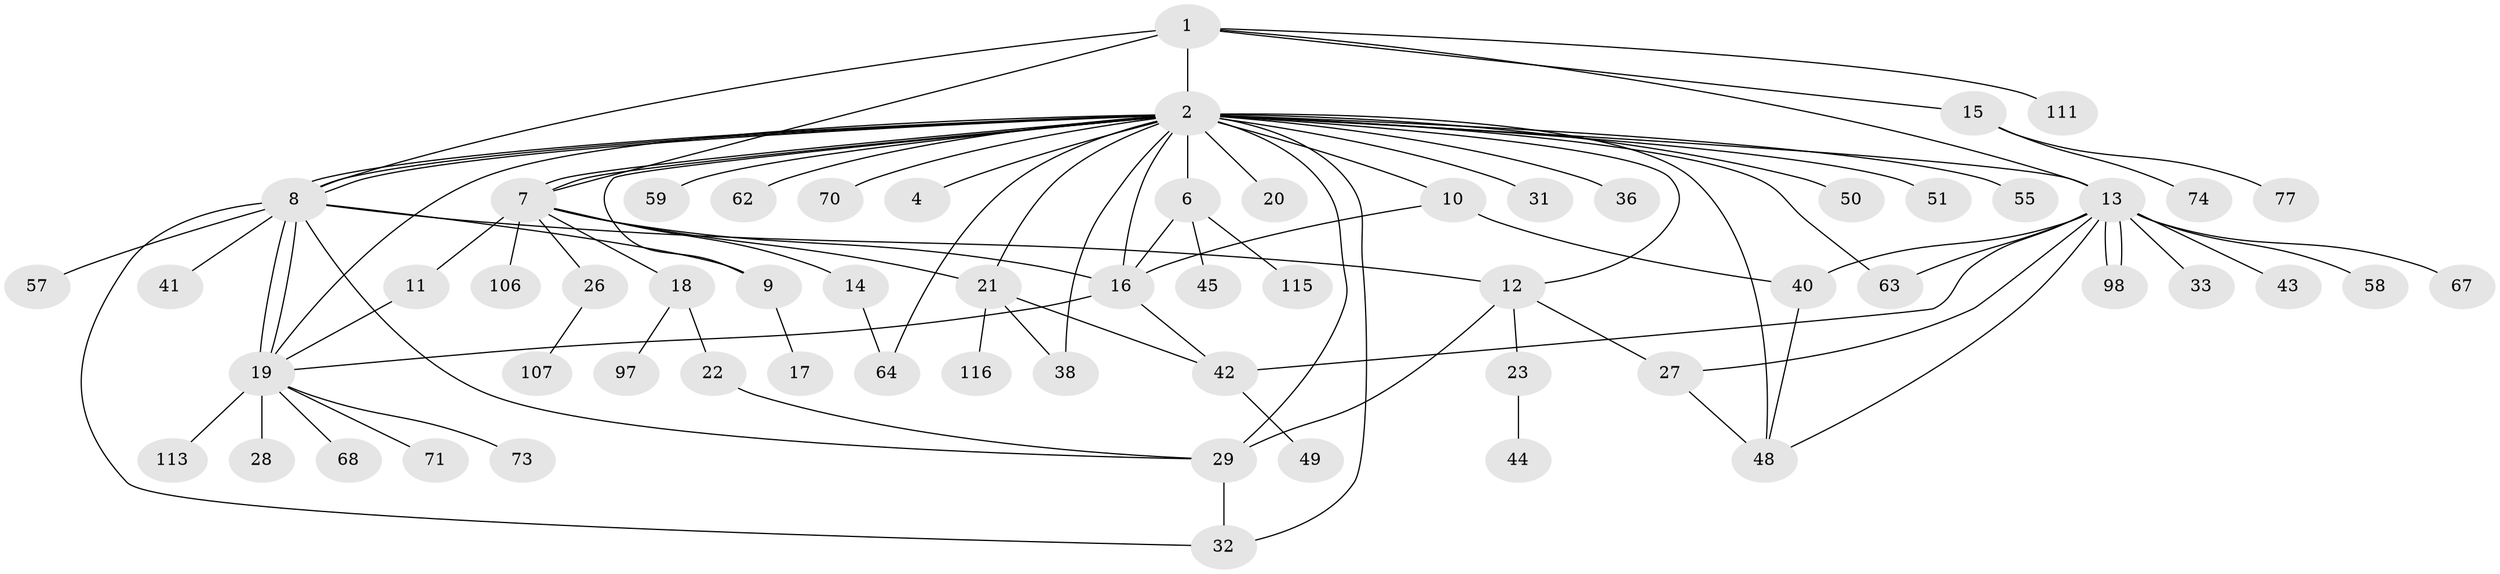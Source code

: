 // original degree distribution, {8: 0.008, 27: 0.008, 5: 0.056, 1: 0.464, 11: 0.008, 10: 0.016, 20: 0.008, 3: 0.136, 2: 0.216, 6: 0.024, 16: 0.008, 4: 0.048}
// Generated by graph-tools (version 1.1) at 2025/14/03/09/25 04:14:41]
// undirected, 62 vertices, 93 edges
graph export_dot {
graph [start="1"]
  node [color=gray90,style=filled];
  1 [super="+37+24+90"];
  2 [super="+35+5+53+108+91+94+100+52+3"];
  4;
  6;
  7;
  8 [super="+34+61+46+112+60+102+93"];
  9 [super="+30+122+81"];
  10;
  11;
  12;
  13;
  14 [super="+124"];
  15;
  16 [super="+54+78"];
  17;
  18;
  19;
  20;
  21 [super="+39"];
  22;
  23 [super="+89"];
  26;
  27;
  28;
  29 [super="+76+101"];
  31;
  32 [super="+117"];
  33;
  36;
  38 [super="+103"];
  40 [super="+95+47"];
  41;
  42 [super="+109+92+110"];
  43;
  44;
  45;
  48 [super="+69"];
  49;
  50;
  51;
  55 [super="+65"];
  57;
  58 [super="+87"];
  59;
  62;
  63 [super="+72"];
  64 [super="+75"];
  67 [super="+86"];
  68;
  70;
  71;
  73;
  74;
  77 [super="+84"];
  97;
  98;
  106;
  107;
  111;
  113;
  115;
  116;
  1 -- 2 [weight=3];
  1 -- 7;
  1 -- 13;
  1 -- 15;
  1 -- 111;
  1 -- 8;
  2 -- 4;
  2 -- 7;
  2 -- 7;
  2 -- 8;
  2 -- 8;
  2 -- 8;
  2 -- 10;
  2 -- 12;
  2 -- 13 [weight=2];
  2 -- 19;
  2 -- 32;
  2 -- 51;
  2 -- 63;
  2 -- 62;
  2 -- 64;
  2 -- 36;
  2 -- 16 [weight=2];
  2 -- 50;
  2 -- 55;
  2 -- 59;
  2 -- 31;
  2 -- 48;
  2 -- 70;
  2 -- 6 [weight=2];
  2 -- 9;
  2 -- 29 [weight=2];
  2 -- 38;
  2 -- 20;
  2 -- 21;
  6 -- 45;
  6 -- 115;
  6 -- 16;
  7 -- 11;
  7 -- 14;
  7 -- 18;
  7 -- 21;
  7 -- 26;
  7 -- 106;
  7 -- 16;
  8 -- 9;
  8 -- 12 [weight=2];
  8 -- 19;
  8 -- 19;
  8 -- 29;
  8 -- 41;
  8 -- 57;
  8 -- 32;
  9 -- 17;
  10 -- 16;
  10 -- 40;
  11 -- 19;
  12 -- 23;
  12 -- 27;
  12 -- 29;
  13 -- 27;
  13 -- 33;
  13 -- 40 [weight=2];
  13 -- 43;
  13 -- 48;
  13 -- 58;
  13 -- 67;
  13 -- 98;
  13 -- 98;
  13 -- 63;
  13 -- 42;
  14 -- 64;
  15 -- 74;
  15 -- 77;
  16 -- 19;
  16 -- 42;
  18 -- 22;
  18 -- 97;
  19 -- 28;
  19 -- 68;
  19 -- 71;
  19 -- 73;
  19 -- 113;
  21 -- 38;
  21 -- 42;
  21 -- 116;
  22 -- 29;
  23 -- 44;
  26 -- 107;
  27 -- 48;
  29 -- 32;
  40 -- 48;
  42 -- 49;
}
